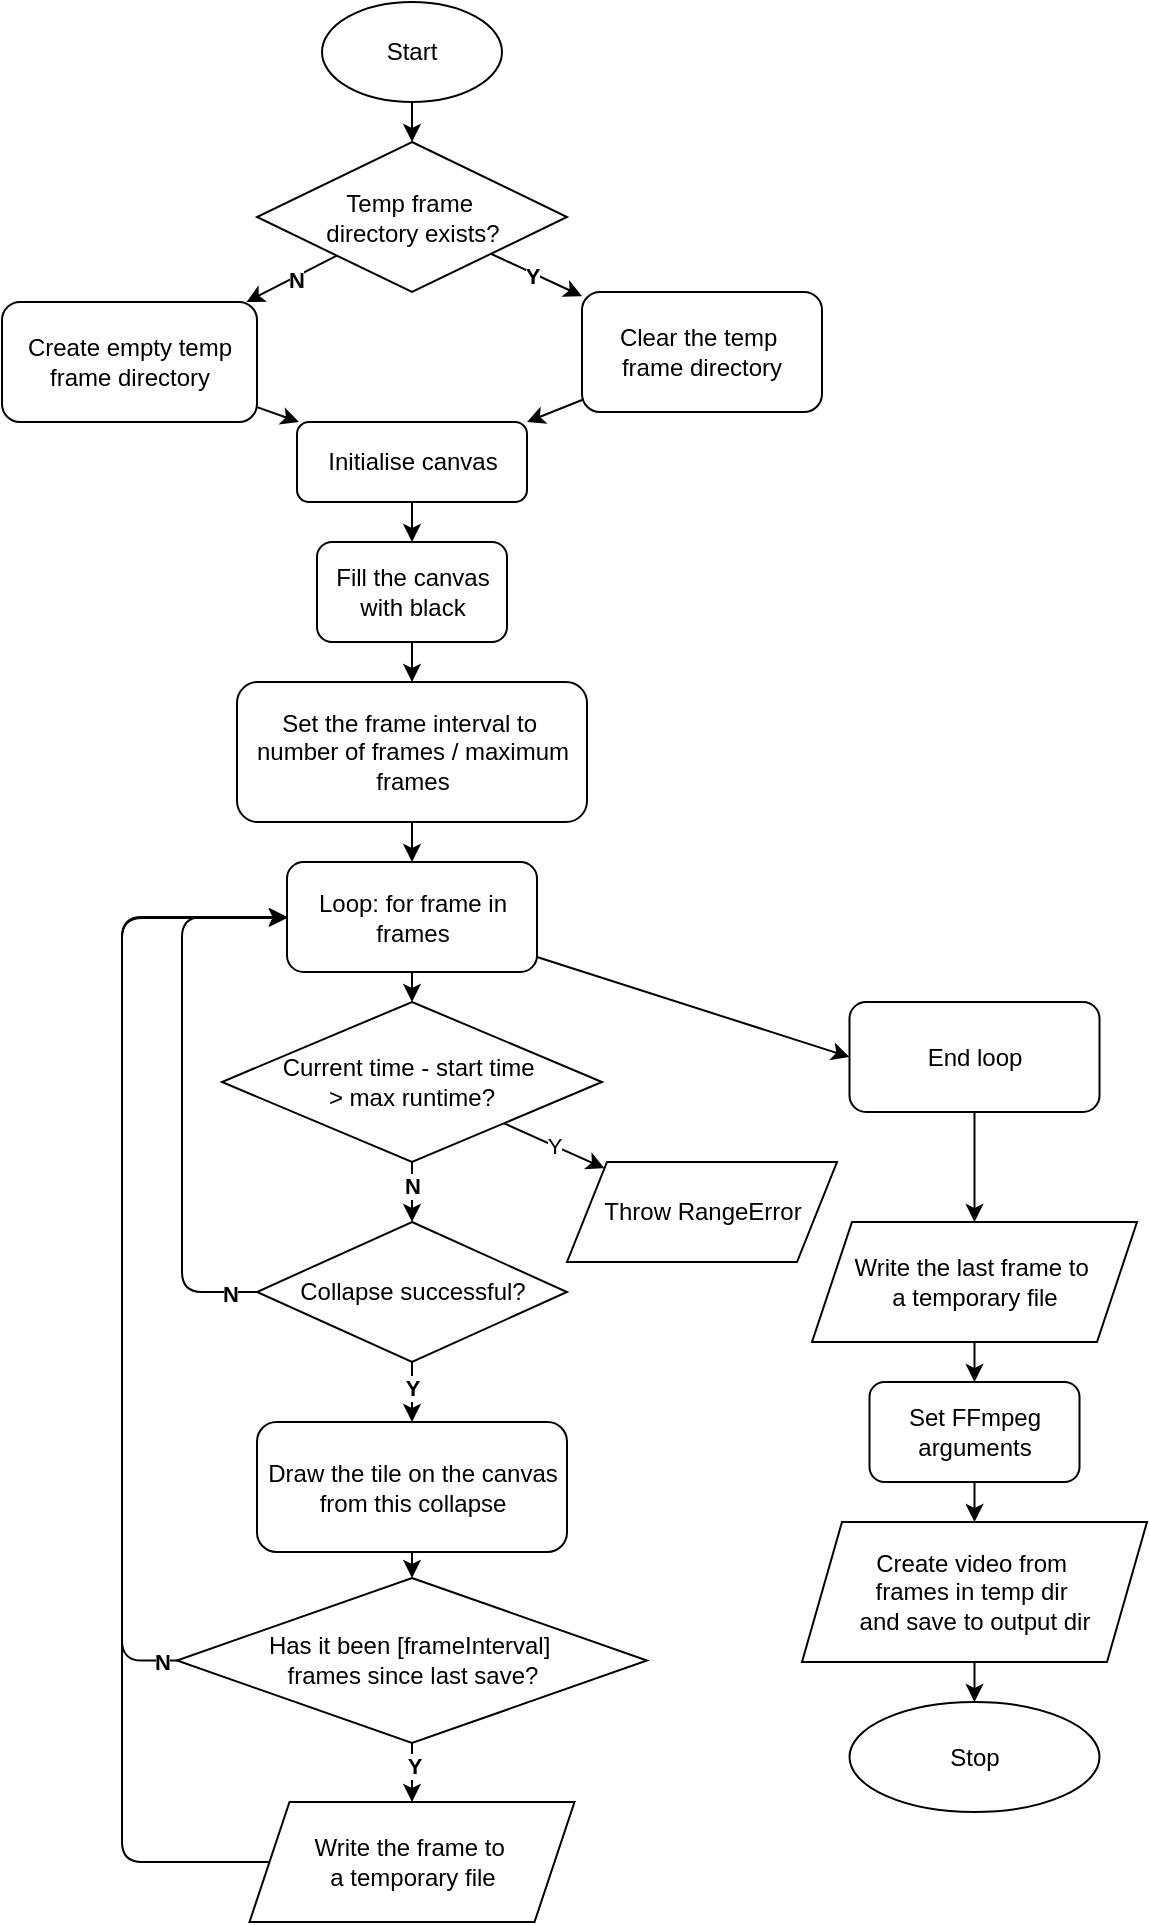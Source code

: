 <mxfile>
    <diagram id="n6HdbhR4ea6JC8mxAC97" name="Page-1">
        <mxGraphModel dx="869" dy="453" grid="1" gridSize="10" guides="1" tooltips="1" connect="1" arrows="1" fold="1" page="1" pageScale="1" pageWidth="850" pageHeight="1100" math="0" shadow="0">
            <root>
                <mxCell id="0"/>
                <mxCell id="1" parent="0"/>
                <mxCell id="4" value="" style="edgeStyle=none;html=1;" edge="1" parent="1" source="2" target="3">
                    <mxGeometry relative="1" as="geometry"/>
                </mxCell>
                <mxCell id="2" value="Start" style="ellipse;whiteSpace=wrap;html=1;" vertex="1" parent="1">
                    <mxGeometry x="360" y="230" width="90" height="50" as="geometry"/>
                </mxCell>
                <mxCell id="7" value="" style="edgeStyle=none;html=1;" edge="1" parent="1" source="3" target="6">
                    <mxGeometry relative="1" as="geometry"/>
                </mxCell>
                <mxCell id="10" value="&lt;b&gt;N&lt;/b&gt;" style="edgeLabel;html=1;align=center;verticalAlign=middle;resizable=0;points=[];" vertex="1" connectable="0" parent="7">
                    <mxGeometry x="-0.049" y="1" relative="1" as="geometry">
                        <mxPoint as="offset"/>
                    </mxGeometry>
                </mxCell>
                <mxCell id="9" value="" style="edgeStyle=none;html=1;" edge="1" parent="1" source="3" target="8">
                    <mxGeometry relative="1" as="geometry"/>
                </mxCell>
                <mxCell id="11" value="&lt;b&gt;Y&lt;/b&gt;" style="edgeLabel;html=1;align=center;verticalAlign=middle;resizable=0;points=[];" vertex="1" connectable="0" parent="9">
                    <mxGeometry x="-0.096" y="-1" relative="1" as="geometry">
                        <mxPoint as="offset"/>
                    </mxGeometry>
                </mxCell>
                <mxCell id="3" value="Temp frame&amp;nbsp;&lt;div&gt;directory exists?&lt;/div&gt;" style="rhombus;whiteSpace=wrap;html=1;" vertex="1" parent="1">
                    <mxGeometry x="327.5" y="300" width="155" height="75" as="geometry"/>
                </mxCell>
                <mxCell id="13" value="" style="edgeStyle=none;html=1;" edge="1" parent="1" source="6" target="12">
                    <mxGeometry relative="1" as="geometry"/>
                </mxCell>
                <mxCell id="6" value="Create empty temp frame directory" style="rounded=1;whiteSpace=wrap;html=1;" vertex="1" parent="1">
                    <mxGeometry x="200" y="380" width="127.5" height="60" as="geometry"/>
                </mxCell>
                <mxCell id="14" style="edgeStyle=none;html=1;entryX=1;entryY=0;entryDx=0;entryDy=0;" edge="1" parent="1" source="8" target="12">
                    <mxGeometry relative="1" as="geometry"/>
                </mxCell>
                <mxCell id="8" value="Clear the temp&amp;nbsp;&lt;div&gt;frame directory&lt;/div&gt;" style="rounded=1;whiteSpace=wrap;html=1;" vertex="1" parent="1">
                    <mxGeometry x="490" y="375" width="120" height="60" as="geometry"/>
                </mxCell>
                <mxCell id="16" value="" style="edgeStyle=none;html=1;" edge="1" parent="1" source="12" target="15">
                    <mxGeometry relative="1" as="geometry"/>
                </mxCell>
                <mxCell id="12" value="Initialise canvas" style="whiteSpace=wrap;html=1;rounded=1;" vertex="1" parent="1">
                    <mxGeometry x="347.5" y="440" width="115" height="40" as="geometry"/>
                </mxCell>
                <mxCell id="18" value="" style="edgeStyle=none;html=1;" edge="1" parent="1" source="15" target="17">
                    <mxGeometry relative="1" as="geometry"/>
                </mxCell>
                <mxCell id="15" value="Fill the canvas with black" style="whiteSpace=wrap;html=1;rounded=1;" vertex="1" parent="1">
                    <mxGeometry x="357.5" y="500" width="95" height="50" as="geometry"/>
                </mxCell>
                <mxCell id="20" value="" style="edgeStyle=none;html=1;" edge="1" parent="1" source="17" target="19">
                    <mxGeometry relative="1" as="geometry"/>
                </mxCell>
                <mxCell id="17" value="Set the frame interval to&amp;nbsp;&lt;div&gt;number of frames / maximum frames&lt;/div&gt;" style="whiteSpace=wrap;html=1;rounded=1;" vertex="1" parent="1">
                    <mxGeometry x="317.5" y="570" width="175" height="70" as="geometry"/>
                </mxCell>
                <mxCell id="22" value="" style="edgeStyle=none;html=1;" edge="1" parent="1" source="19" target="21">
                    <mxGeometry relative="1" as="geometry"/>
                </mxCell>
                <mxCell id="51" style="edgeStyle=none;html=1;entryX=0;entryY=0.5;entryDx=0;entryDy=0;" edge="1" parent="1" source="19" target="52">
                    <mxGeometry relative="1" as="geometry">
                        <mxPoint x="640" y="687.5" as="targetPoint"/>
                    </mxGeometry>
                </mxCell>
                <mxCell id="19" value="Loop: for frame in frames" style="whiteSpace=wrap;html=1;rounded=1;" vertex="1" parent="1">
                    <mxGeometry x="342.5" y="660" width="125" height="55" as="geometry"/>
                </mxCell>
                <mxCell id="26" value="" style="edgeStyle=none;html=1;" edge="1" parent="1" source="21" target="25">
                    <mxGeometry relative="1" as="geometry"/>
                </mxCell>
                <mxCell id="27" value="Y" style="edgeLabel;html=1;align=center;verticalAlign=middle;resizable=0;points=[];" vertex="1" connectable="0" parent="26">
                    <mxGeometry x="-0.008" relative="1" as="geometry">
                        <mxPoint as="offset"/>
                    </mxGeometry>
                </mxCell>
                <mxCell id="31" value="" style="edgeStyle=none;html=1;" edge="1" parent="1" source="21" target="30">
                    <mxGeometry relative="1" as="geometry"/>
                </mxCell>
                <mxCell id="34" value="&lt;b&gt;N&lt;/b&gt;" style="edgeLabel;html=1;align=center;verticalAlign=middle;resizable=0;points=[];" vertex="1" connectable="0" parent="31">
                    <mxGeometry x="-0.213" relative="1" as="geometry">
                        <mxPoint as="offset"/>
                    </mxGeometry>
                </mxCell>
                <mxCell id="21" value="Current time - start time&amp;nbsp;&lt;div&gt;&amp;gt; max runtime?&lt;/div&gt;" style="rhombus;whiteSpace=wrap;html=1;rounded=0;" vertex="1" parent="1">
                    <mxGeometry x="310" y="730" width="190" height="80" as="geometry"/>
                </mxCell>
                <mxCell id="25" value="Throw RangeError" style="shape=parallelogram;perimeter=parallelogramPerimeter;whiteSpace=wrap;html=1;fixedSize=1;rounded=0;" vertex="1" parent="1">
                    <mxGeometry x="482.5" y="810" width="135" height="50" as="geometry"/>
                </mxCell>
                <mxCell id="32" style="edgeStyle=orthogonalEdgeStyle;html=1;entryX=0;entryY=0.5;entryDx=0;entryDy=0;exitX=0;exitY=0.5;exitDx=0;exitDy=0;" edge="1" parent="1" source="30" target="19">
                    <mxGeometry relative="1" as="geometry">
                        <Array as="points">
                            <mxPoint x="290" y="875"/>
                            <mxPoint x="290" y="688"/>
                        </Array>
                    </mxGeometry>
                </mxCell>
                <mxCell id="33" value="&lt;b&gt;N&lt;/b&gt;" style="edgeLabel;html=1;align=center;verticalAlign=middle;resizable=0;points=[];" vertex="1" connectable="0" parent="32">
                    <mxGeometry x="-0.902" y="1" relative="1" as="geometry">
                        <mxPoint as="offset"/>
                    </mxGeometry>
                </mxCell>
                <mxCell id="36" value="" style="edgeStyle=none;html=1;" edge="1" parent="1" source="30" target="35">
                    <mxGeometry relative="1" as="geometry"/>
                </mxCell>
                <mxCell id="37" value="&lt;b&gt;Y&lt;/b&gt;" style="edgeLabel;html=1;align=center;verticalAlign=middle;resizable=0;points=[];" vertex="1" connectable="0" parent="36">
                    <mxGeometry x="-0.16" relative="1" as="geometry">
                        <mxPoint as="offset"/>
                    </mxGeometry>
                </mxCell>
                <mxCell id="30" value="Collapse successful?" style="rhombus;whiteSpace=wrap;html=1;rounded=0;" vertex="1" parent="1">
                    <mxGeometry x="327.5" y="840" width="155" height="70" as="geometry"/>
                </mxCell>
                <mxCell id="39" value="" style="edgeStyle=none;html=1;" edge="1" parent="1" source="35" target="38">
                    <mxGeometry relative="1" as="geometry"/>
                </mxCell>
                <mxCell id="35" value="Draw the tile on the canvas from this collapse" style="whiteSpace=wrap;html=1;rounded=1;" vertex="1" parent="1">
                    <mxGeometry x="327.5" y="940" width="155" height="65" as="geometry"/>
                </mxCell>
                <mxCell id="40" style="edgeStyle=orthogonalEdgeStyle;html=1;entryX=0;entryY=0.5;entryDx=0;entryDy=0;exitX=0;exitY=0.5;exitDx=0;exitDy=0;" edge="1" parent="1" source="38" target="19">
                    <mxGeometry relative="1" as="geometry">
                        <Array as="points">
                            <mxPoint x="260" y="1059"/>
                            <mxPoint x="260" y="688"/>
                            <mxPoint x="342" y="688"/>
                        </Array>
                    </mxGeometry>
                </mxCell>
                <mxCell id="41" value="&lt;b&gt;N&lt;/b&gt;" style="edgeLabel;html=1;align=center;verticalAlign=middle;resizable=0;points=[];" vertex="1" connectable="0" parent="40">
                    <mxGeometry x="-0.973" relative="1" as="geometry">
                        <mxPoint x="-1" as="offset"/>
                    </mxGeometry>
                </mxCell>
                <mxCell id="43" value="" style="edgeStyle=none;html=1;" edge="1" parent="1" source="38" target="42">
                    <mxGeometry relative="1" as="geometry"/>
                </mxCell>
                <mxCell id="44" value="Y" style="edgeLabel;html=1;align=center;verticalAlign=middle;resizable=0;points=[];fontStyle=1" vertex="1" connectable="0" parent="43">
                    <mxGeometry x="-0.21" y="1" relative="1" as="geometry">
                        <mxPoint as="offset"/>
                    </mxGeometry>
                </mxCell>
                <mxCell id="38" value="Has it been [frameInterval]&amp;nbsp;&lt;div&gt;frames since last save?&lt;/div&gt;" style="rhombus;whiteSpace=wrap;html=1;rounded=0;" vertex="1" parent="1">
                    <mxGeometry x="287.5" y="1018" width="235" height="82.5" as="geometry"/>
                </mxCell>
                <mxCell id="53" style="edgeStyle=orthogonalEdgeStyle;html=1;entryX=0;entryY=0.5;entryDx=0;entryDy=0;exitX=0;exitY=0.5;exitDx=0;exitDy=0;" edge="1" parent="1" source="42" target="19">
                    <mxGeometry relative="1" as="geometry">
                        <Array as="points">
                            <mxPoint x="260" y="1160"/>
                            <mxPoint x="260" y="688"/>
                        </Array>
                    </mxGeometry>
                </mxCell>
                <mxCell id="42" value="Write the frame to&amp;nbsp;&lt;div&gt;a temporary file&lt;/div&gt;" style="shape=parallelogram;perimeter=parallelogramPerimeter;whiteSpace=wrap;html=1;fixedSize=1;rounded=0;" vertex="1" parent="1">
                    <mxGeometry x="323.75" y="1130" width="162.5" height="60" as="geometry"/>
                </mxCell>
                <mxCell id="61" value="" style="edgeStyle=none;html=1;" edge="1" parent="1" source="52" target="60">
                    <mxGeometry relative="1" as="geometry"/>
                </mxCell>
                <mxCell id="52" value="End loop" style="whiteSpace=wrap;html=1;rounded=1;" vertex="1" parent="1">
                    <mxGeometry x="623.75" y="730" width="125" height="55" as="geometry"/>
                </mxCell>
                <mxCell id="54" value="" style="edgeStyle=none;html=1;" edge="1" parent="1" source="55" target="57">
                    <mxGeometry relative="1" as="geometry"/>
                </mxCell>
                <mxCell id="55" value="Set FFmpeg arguments" style="whiteSpace=wrap;html=1;rounded=1;" vertex="1" parent="1">
                    <mxGeometry x="633.75" y="920" width="105" height="50" as="geometry"/>
                </mxCell>
                <mxCell id="56" value="" style="edgeStyle=none;html=1;" edge="1" parent="1" source="57" target="58">
                    <mxGeometry relative="1" as="geometry"/>
                </mxCell>
                <mxCell id="57" value="Create video from&amp;nbsp;&lt;div&gt;frames in temp dir&amp;nbsp;&lt;/div&gt;&lt;div&gt;and save to output dir&lt;/div&gt;" style="shape=parallelogram;perimeter=parallelogramPerimeter;whiteSpace=wrap;html=1;fixedSize=1;rounded=0;" vertex="1" parent="1">
                    <mxGeometry x="600" y="990" width="172.5" height="70" as="geometry"/>
                </mxCell>
                <mxCell id="58" value="Stop" style="ellipse;whiteSpace=wrap;html=1;rounded=0;" vertex="1" parent="1">
                    <mxGeometry x="623.75" y="1080" width="125" height="55" as="geometry"/>
                </mxCell>
                <mxCell id="62" value="" style="edgeStyle=none;html=1;" edge="1" parent="1" source="60" target="55">
                    <mxGeometry relative="1" as="geometry"/>
                </mxCell>
                <mxCell id="60" value="Write the last frame to&amp;nbsp;&lt;div&gt;a temporary file&lt;/div&gt;" style="shape=parallelogram;perimeter=parallelogramPerimeter;whiteSpace=wrap;html=1;fixedSize=1;rounded=0;" vertex="1" parent="1">
                    <mxGeometry x="605" y="840" width="162.5" height="60" as="geometry"/>
                </mxCell>
            </root>
        </mxGraphModel>
    </diagram>
</mxfile>